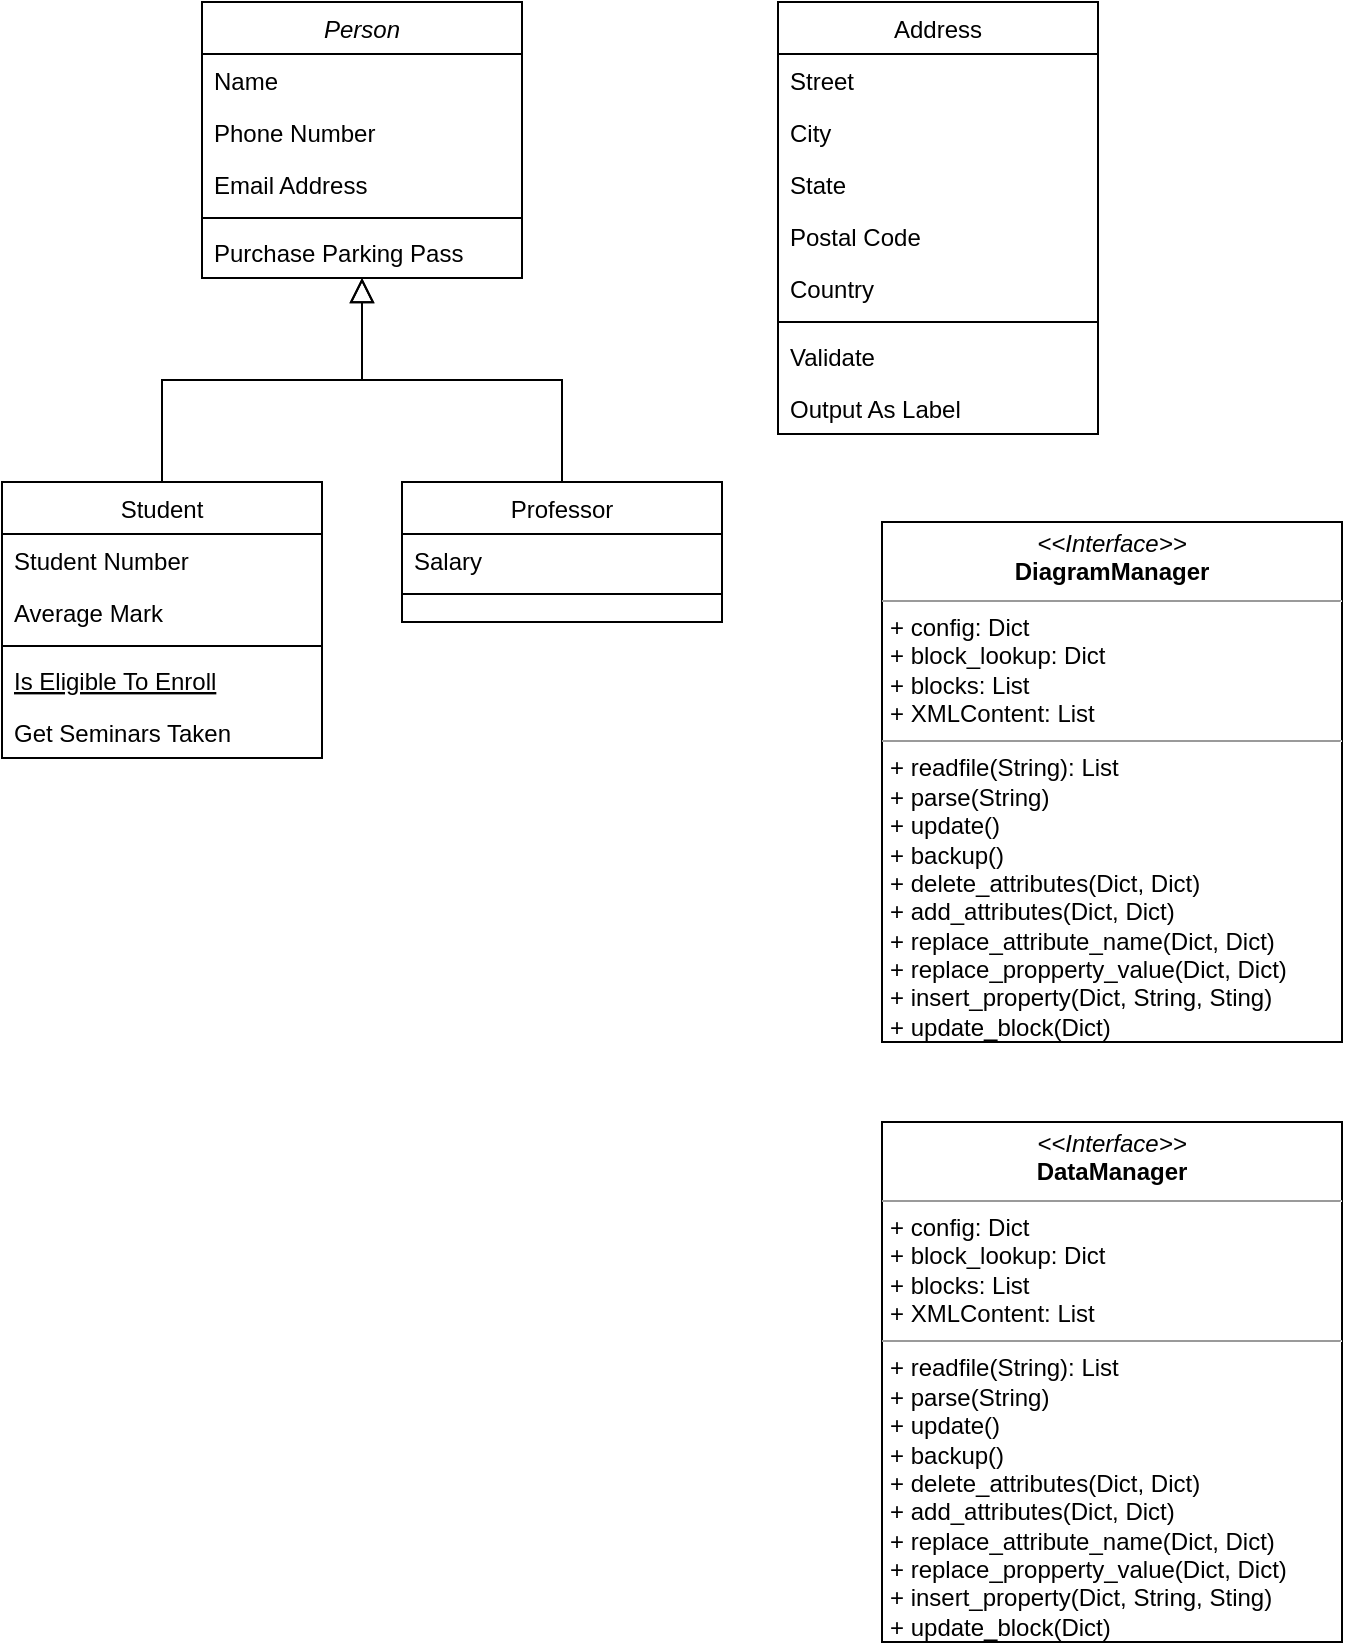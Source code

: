 <mxfile version="14.6.9" type="github" pages="2">
  <diagram id="C5RBs43oDa-KdzZeNtuy" name="SAT Class Diagram">
    <mxGraphModel dx="1040" dy="564" grid="1" gridSize="10" guides="1" tooltips="1" connect="1" arrows="1" fold="1" page="1" pageScale="1" pageWidth="827" pageHeight="1169" math="0" shadow="0">
      <root>
        <mxCell id="WIyWlLk6GJQsqaUBKTNV-0" />
        <mxCell id="WIyWlLk6GJQsqaUBKTNV-1" parent="WIyWlLk6GJQsqaUBKTNV-0" />
        <mxCell id="zkfFHV4jXpPFQw0GAbJ--0" value="Person" style="swimlane;fontStyle=2;align=center;verticalAlign=top;childLayout=stackLayout;horizontal=1;startSize=26;horizontalStack=0;resizeParent=1;resizeLast=0;collapsible=1;marginBottom=0;rounded=0;shadow=0;strokeWidth=1;" parent="WIyWlLk6GJQsqaUBKTNV-1" vertex="1">
          <mxGeometry x="220" y="120" width="160" height="138" as="geometry">
            <mxRectangle x="230" y="140" width="160" height="26" as="alternateBounds" />
          </mxGeometry>
        </mxCell>
        <mxCell id="zkfFHV4jXpPFQw0GAbJ--1" value="Name" style="text;align=left;verticalAlign=top;spacingLeft=4;spacingRight=4;overflow=hidden;rotatable=0;points=[[0,0.5],[1,0.5]];portConstraint=eastwest;" parent="zkfFHV4jXpPFQw0GAbJ--0" vertex="1">
          <mxGeometry y="26" width="160" height="26" as="geometry" />
        </mxCell>
        <mxCell id="zkfFHV4jXpPFQw0GAbJ--2" value="Phone Number" style="text;align=left;verticalAlign=top;spacingLeft=4;spacingRight=4;overflow=hidden;rotatable=0;points=[[0,0.5],[1,0.5]];portConstraint=eastwest;rounded=0;shadow=0;html=0;" parent="zkfFHV4jXpPFQw0GAbJ--0" vertex="1">
          <mxGeometry y="52" width="160" height="26" as="geometry" />
        </mxCell>
        <mxCell id="zkfFHV4jXpPFQw0GAbJ--3" value="Email Address" style="text;align=left;verticalAlign=top;spacingLeft=4;spacingRight=4;overflow=hidden;rotatable=0;points=[[0,0.5],[1,0.5]];portConstraint=eastwest;rounded=0;shadow=0;html=0;" parent="zkfFHV4jXpPFQw0GAbJ--0" vertex="1">
          <mxGeometry y="78" width="160" height="26" as="geometry" />
        </mxCell>
        <mxCell id="zkfFHV4jXpPFQw0GAbJ--4" value="" style="line;html=1;strokeWidth=1;align=left;verticalAlign=middle;spacingTop=-1;spacingLeft=3;spacingRight=3;rotatable=0;labelPosition=right;points=[];portConstraint=eastwest;" parent="zkfFHV4jXpPFQw0GAbJ--0" vertex="1">
          <mxGeometry y="104" width="160" height="8" as="geometry" />
        </mxCell>
        <mxCell id="zkfFHV4jXpPFQw0GAbJ--5" value="Purchase Parking Pass" style="text;align=left;verticalAlign=top;spacingLeft=4;spacingRight=4;overflow=hidden;rotatable=0;points=[[0,0.5],[1,0.5]];portConstraint=eastwest;" parent="zkfFHV4jXpPFQw0GAbJ--0" vertex="1">
          <mxGeometry y="112" width="160" height="26" as="geometry" />
        </mxCell>
        <mxCell id="zkfFHV4jXpPFQw0GAbJ--6" value="Student" style="swimlane;fontStyle=0;align=center;verticalAlign=top;childLayout=stackLayout;horizontal=1;startSize=26;horizontalStack=0;resizeParent=1;resizeLast=0;collapsible=1;marginBottom=0;rounded=0;shadow=0;strokeWidth=1;" parent="WIyWlLk6GJQsqaUBKTNV-1" vertex="1">
          <mxGeometry x="120" y="360" width="160" height="138" as="geometry">
            <mxRectangle x="130" y="380" width="160" height="26" as="alternateBounds" />
          </mxGeometry>
        </mxCell>
        <mxCell id="zkfFHV4jXpPFQw0GAbJ--7" value="Student Number" style="text;align=left;verticalAlign=top;spacingLeft=4;spacingRight=4;overflow=hidden;rotatable=0;points=[[0,0.5],[1,0.5]];portConstraint=eastwest;" parent="zkfFHV4jXpPFQw0GAbJ--6" vertex="1">
          <mxGeometry y="26" width="160" height="26" as="geometry" />
        </mxCell>
        <mxCell id="zkfFHV4jXpPFQw0GAbJ--8" value="Average Mark" style="text;align=left;verticalAlign=top;spacingLeft=4;spacingRight=4;overflow=hidden;rotatable=0;points=[[0,0.5],[1,0.5]];portConstraint=eastwest;rounded=0;shadow=0;html=0;" parent="zkfFHV4jXpPFQw0GAbJ--6" vertex="1">
          <mxGeometry y="52" width="160" height="26" as="geometry" />
        </mxCell>
        <mxCell id="zkfFHV4jXpPFQw0GAbJ--9" value="" style="line;html=1;strokeWidth=1;align=left;verticalAlign=middle;spacingTop=-1;spacingLeft=3;spacingRight=3;rotatable=0;labelPosition=right;points=[];portConstraint=eastwest;" parent="zkfFHV4jXpPFQw0GAbJ--6" vertex="1">
          <mxGeometry y="78" width="160" height="8" as="geometry" />
        </mxCell>
        <mxCell id="zkfFHV4jXpPFQw0GAbJ--10" value="Is Eligible To Enroll" style="text;align=left;verticalAlign=top;spacingLeft=4;spacingRight=4;overflow=hidden;rotatable=0;points=[[0,0.5],[1,0.5]];portConstraint=eastwest;fontStyle=4" parent="zkfFHV4jXpPFQw0GAbJ--6" vertex="1">
          <mxGeometry y="86" width="160" height="26" as="geometry" />
        </mxCell>
        <mxCell id="zkfFHV4jXpPFQw0GAbJ--11" value="Get Seminars Taken" style="text;align=left;verticalAlign=top;spacingLeft=4;spacingRight=4;overflow=hidden;rotatable=0;points=[[0,0.5],[1,0.5]];portConstraint=eastwest;" parent="zkfFHV4jXpPFQw0GAbJ--6" vertex="1">
          <mxGeometry y="112" width="160" height="26" as="geometry" />
        </mxCell>
        <mxCell id="zkfFHV4jXpPFQw0GAbJ--12" value="" style="endArrow=block;endSize=10;endFill=0;shadow=0;strokeWidth=1;rounded=0;edgeStyle=elbowEdgeStyle;elbow=vertical;" parent="WIyWlLk6GJQsqaUBKTNV-1" source="zkfFHV4jXpPFQw0GAbJ--6" target="zkfFHV4jXpPFQw0GAbJ--0" edge="1">
          <mxGeometry width="160" relative="1" as="geometry">
            <mxPoint x="200" y="203" as="sourcePoint" />
            <mxPoint x="200" y="203" as="targetPoint" />
          </mxGeometry>
        </mxCell>
        <mxCell id="zkfFHV4jXpPFQw0GAbJ--13" value="Professor" style="swimlane;fontStyle=0;align=center;verticalAlign=top;childLayout=stackLayout;horizontal=1;startSize=26;horizontalStack=0;resizeParent=1;resizeLast=0;collapsible=1;marginBottom=0;rounded=0;shadow=0;strokeWidth=1;" parent="WIyWlLk6GJQsqaUBKTNV-1" vertex="1">
          <mxGeometry x="320" y="360" width="160" height="70" as="geometry">
            <mxRectangle x="340" y="380" width="170" height="26" as="alternateBounds" />
          </mxGeometry>
        </mxCell>
        <mxCell id="zkfFHV4jXpPFQw0GAbJ--14" value="Salary" style="text;align=left;verticalAlign=top;spacingLeft=4;spacingRight=4;overflow=hidden;rotatable=0;points=[[0,0.5],[1,0.5]];portConstraint=eastwest;" parent="zkfFHV4jXpPFQw0GAbJ--13" vertex="1">
          <mxGeometry y="26" width="160" height="26" as="geometry" />
        </mxCell>
        <mxCell id="zkfFHV4jXpPFQw0GAbJ--15" value="" style="line;html=1;strokeWidth=1;align=left;verticalAlign=middle;spacingTop=-1;spacingLeft=3;spacingRight=3;rotatable=0;labelPosition=right;points=[];portConstraint=eastwest;" parent="zkfFHV4jXpPFQw0GAbJ--13" vertex="1">
          <mxGeometry y="52" width="160" height="8" as="geometry" />
        </mxCell>
        <mxCell id="zkfFHV4jXpPFQw0GAbJ--16" value="" style="endArrow=block;endSize=10;endFill=0;shadow=0;strokeWidth=1;rounded=0;edgeStyle=elbowEdgeStyle;elbow=vertical;" parent="WIyWlLk6GJQsqaUBKTNV-1" source="zkfFHV4jXpPFQw0GAbJ--13" target="zkfFHV4jXpPFQw0GAbJ--0" edge="1">
          <mxGeometry width="160" relative="1" as="geometry">
            <mxPoint x="210" y="373" as="sourcePoint" />
            <mxPoint x="310" y="271" as="targetPoint" />
          </mxGeometry>
        </mxCell>
        <mxCell id="zkfFHV4jXpPFQw0GAbJ--17" value="Address" style="swimlane;fontStyle=0;align=center;verticalAlign=top;childLayout=stackLayout;horizontal=1;startSize=26;horizontalStack=0;resizeParent=1;resizeLast=0;collapsible=1;marginBottom=0;rounded=0;shadow=0;strokeWidth=1;" parent="WIyWlLk6GJQsqaUBKTNV-1" vertex="1">
          <mxGeometry x="508" y="120" width="160" height="216" as="geometry">
            <mxRectangle x="508" y="120" width="160" height="26" as="alternateBounds" />
          </mxGeometry>
        </mxCell>
        <mxCell id="zkfFHV4jXpPFQw0GAbJ--18" value="Street" style="text;align=left;verticalAlign=top;spacingLeft=4;spacingRight=4;overflow=hidden;rotatable=0;points=[[0,0.5],[1,0.5]];portConstraint=eastwest;" parent="zkfFHV4jXpPFQw0GAbJ--17" vertex="1">
          <mxGeometry y="26" width="160" height="26" as="geometry" />
        </mxCell>
        <mxCell id="zkfFHV4jXpPFQw0GAbJ--19" value="City" style="text;align=left;verticalAlign=top;spacingLeft=4;spacingRight=4;overflow=hidden;rotatable=0;points=[[0,0.5],[1,0.5]];portConstraint=eastwest;rounded=0;shadow=0;html=0;" parent="zkfFHV4jXpPFQw0GAbJ--17" vertex="1">
          <mxGeometry y="52" width="160" height="26" as="geometry" />
        </mxCell>
        <mxCell id="zkfFHV4jXpPFQw0GAbJ--20" value="State" style="text;align=left;verticalAlign=top;spacingLeft=4;spacingRight=4;overflow=hidden;rotatable=0;points=[[0,0.5],[1,0.5]];portConstraint=eastwest;rounded=0;shadow=0;html=0;" parent="zkfFHV4jXpPFQw0GAbJ--17" vertex="1">
          <mxGeometry y="78" width="160" height="26" as="geometry" />
        </mxCell>
        <mxCell id="zkfFHV4jXpPFQw0GAbJ--21" value="Postal Code" style="text;align=left;verticalAlign=top;spacingLeft=4;spacingRight=4;overflow=hidden;rotatable=0;points=[[0,0.5],[1,0.5]];portConstraint=eastwest;rounded=0;shadow=0;html=0;" parent="zkfFHV4jXpPFQw0GAbJ--17" vertex="1">
          <mxGeometry y="104" width="160" height="26" as="geometry" />
        </mxCell>
        <mxCell id="zkfFHV4jXpPFQw0GAbJ--22" value="Country" style="text;align=left;verticalAlign=top;spacingLeft=4;spacingRight=4;overflow=hidden;rotatable=0;points=[[0,0.5],[1,0.5]];portConstraint=eastwest;rounded=0;shadow=0;html=0;" parent="zkfFHV4jXpPFQw0GAbJ--17" vertex="1">
          <mxGeometry y="130" width="160" height="26" as="geometry" />
        </mxCell>
        <mxCell id="zkfFHV4jXpPFQw0GAbJ--23" value="" style="line;html=1;strokeWidth=1;align=left;verticalAlign=middle;spacingTop=-1;spacingLeft=3;spacingRight=3;rotatable=0;labelPosition=right;points=[];portConstraint=eastwest;" parent="zkfFHV4jXpPFQw0GAbJ--17" vertex="1">
          <mxGeometry y="156" width="160" height="8" as="geometry" />
        </mxCell>
        <mxCell id="zkfFHV4jXpPFQw0GAbJ--24" value="Validate" style="text;align=left;verticalAlign=top;spacingLeft=4;spacingRight=4;overflow=hidden;rotatable=0;points=[[0,0.5],[1,0.5]];portConstraint=eastwest;" parent="zkfFHV4jXpPFQw0GAbJ--17" vertex="1">
          <mxGeometry y="164" width="160" height="26" as="geometry" />
        </mxCell>
        <mxCell id="zkfFHV4jXpPFQw0GAbJ--25" value="Output As Label" style="text;align=left;verticalAlign=top;spacingLeft=4;spacingRight=4;overflow=hidden;rotatable=0;points=[[0,0.5],[1,0.5]];portConstraint=eastwest;" parent="zkfFHV4jXpPFQw0GAbJ--17" vertex="1">
          <mxGeometry y="190" width="160" height="26" as="geometry" />
        </mxCell>
        <mxCell id="6z9GXmpyFnSdpnEvABxZ-0" value="&lt;p style=&quot;margin: 0px ; margin-top: 4px ; text-align: center&quot;&gt;&lt;i&gt;&amp;lt;&amp;lt;Interface&amp;gt;&amp;gt;&lt;/i&gt;&lt;br&gt;&lt;b&gt;DiagramManager&lt;/b&gt;&lt;/p&gt;&lt;hr size=&quot;1&quot;&gt;&lt;p style=&quot;margin: 0px ; margin-left: 4px&quot;&gt;+ config: Dict&lt;br&gt;+ block_lookup: Dict&lt;br&gt;+ blocks: List&lt;/p&gt;&lt;p style=&quot;margin: 0px ; margin-left: 4px&quot;&gt;+ XMLContent: List&lt;/p&gt;&lt;hr size=&quot;1&quot;&gt;&lt;p style=&quot;margin: 0px ; margin-left: 4px&quot;&gt;+ readfile(String): List&lt;br&gt;+ parse(String)&lt;/p&gt;&lt;p style=&quot;margin: 0px ; margin-left: 4px&quot;&gt;+ update()&lt;/p&gt;&lt;p style=&quot;margin: 0px ; margin-left: 4px&quot;&gt;+ backup()&lt;/p&gt;&lt;p style=&quot;margin: 0px ; margin-left: 4px&quot;&gt;+ delete_attributes(Dict, Dict)&lt;/p&gt;&lt;p style=&quot;margin: 0px 0px 0px 4px&quot;&gt;+ add_attributes(Dict, Dict)&lt;/p&gt;&lt;p style=&quot;margin: 0px 0px 0px 4px&quot;&gt;+ replace_attribute_name(Dict, Dict)&lt;/p&gt;&lt;p style=&quot;margin: 0px 0px 0px 4px&quot;&gt;+ replace_propperty_value(Dict, Dict)&lt;br&gt;&lt;/p&gt;&lt;p style=&quot;margin: 0px 0px 0px 4px&quot;&gt;+ insert_property(Dict, String, Sting)&lt;/p&gt;&lt;p style=&quot;margin: 0px 0px 0px 4px&quot;&gt;+ update_block(Dict)&lt;/p&gt;&lt;p style=&quot;margin: 0px 0px 0px 4px&quot;&gt;&lt;br&gt;&lt;/p&gt;" style="verticalAlign=top;align=left;overflow=fill;fontSize=12;fontFamily=Helvetica;html=1;" vertex="1" parent="WIyWlLk6GJQsqaUBKTNV-1">
          <mxGeometry x="560" y="380" width="230" height="260" as="geometry" />
        </mxCell>
        <mxCell id="6z9GXmpyFnSdpnEvABxZ-1" value="&lt;p style=&quot;margin: 0px ; margin-top: 4px ; text-align: center&quot;&gt;&lt;i&gt;&amp;lt;&amp;lt;Interface&amp;gt;&amp;gt;&lt;/i&gt;&lt;br&gt;&lt;b&gt;DataManager&lt;/b&gt;&lt;/p&gt;&lt;hr size=&quot;1&quot;&gt;&lt;p style=&quot;margin: 0px ; margin-left: 4px&quot;&gt;+ config: Dict&lt;br&gt;+ block_lookup: Dict&lt;br&gt;+ blocks: List&lt;/p&gt;&lt;p style=&quot;margin: 0px ; margin-left: 4px&quot;&gt;+ XMLContent: List&lt;/p&gt;&lt;hr size=&quot;1&quot;&gt;&lt;p style=&quot;margin: 0px ; margin-left: 4px&quot;&gt;+ readfile(String): List&lt;br&gt;+ parse(String)&lt;/p&gt;&lt;p style=&quot;margin: 0px ; margin-left: 4px&quot;&gt;+ update()&lt;/p&gt;&lt;p style=&quot;margin: 0px ; margin-left: 4px&quot;&gt;+ backup()&lt;/p&gt;&lt;p style=&quot;margin: 0px ; margin-left: 4px&quot;&gt;+ delete_attributes(Dict, Dict)&lt;/p&gt;&lt;p style=&quot;margin: 0px 0px 0px 4px&quot;&gt;+ add_attributes(Dict, Dict)&lt;/p&gt;&lt;p style=&quot;margin: 0px 0px 0px 4px&quot;&gt;+ replace_attribute_name(Dict, Dict)&lt;/p&gt;&lt;p style=&quot;margin: 0px 0px 0px 4px&quot;&gt;+ replace_propperty_value(Dict, Dict)&lt;br&gt;&lt;/p&gt;&lt;p style=&quot;margin: 0px 0px 0px 4px&quot;&gt;+ insert_property(Dict, String, Sting)&lt;/p&gt;&lt;p style=&quot;margin: 0px 0px 0px 4px&quot;&gt;+ update_block(Dict)&lt;/p&gt;&lt;p style=&quot;margin: 0px 0px 0px 4px&quot;&gt;&lt;br&gt;&lt;/p&gt;" style="verticalAlign=top;align=left;overflow=fill;fontSize=12;fontFamily=Helvetica;html=1;" vertex="1" parent="WIyWlLk6GJQsqaUBKTNV-1">
          <mxGeometry x="560" y="680" width="230" height="260" as="geometry" />
        </mxCell>
      </root>
    </mxGraphModel>
  </diagram>
  <diagram id="Lzsqx1lM4L8emJcuBAKp" name="Page-2">
    <mxGraphModel dx="1783" dy="967" grid="1" gridSize="10" guides="1" tooltips="1" connect="1" arrows="1" fold="1" page="1" pageScale="1" pageWidth="1654" pageHeight="1169" math="0" shadow="0">
      <root>
        <mxCell id="oJHjBS2L83Nm_xPE-kZl-0" />
        <mxCell id="oJHjBS2L83Nm_xPE-kZl-1" parent="oJHjBS2L83Nm_xPE-kZl-0" />
        <mxCell id="oJHjBS2L83Nm_xPE-kZl-2" value="&lt;p style=&quot;margin: 0px ; margin-top: 4px ; text-align: center ; text-decoration: underline&quot;&gt;&lt;b&gt;Object:ENC&lt;/b&gt;&lt;/p&gt;&lt;hr&gt;&lt;p style=&quot;margin: 0px ; margin-left: 8px&quot;&gt;field1 = value1&lt;br&gt;field2 = value2&lt;br&gt;field3 = value3&lt;/p&gt;" style="verticalAlign=top;align=left;overflow=fill;fontSize=12;fontFamily=Helvetica;html=1;" vertex="1" parent="oJHjBS2L83Nm_xPE-kZl-1">
          <mxGeometry x="840" y="240" width="160" height="90" as="geometry" />
        </mxCell>
        <mxCell id="oJHjBS2L83Nm_xPE-kZl-3" value="&lt;p style=&quot;margin: 0px ; margin-top: 4px ; text-align: center ; text-decoration: underline&quot;&gt;&lt;b&gt;Object:PCU/NCU&lt;/b&gt;&lt;/p&gt;&lt;hr&gt;&lt;p style=&quot;margin: 0px ; margin-left: 8px&quot;&gt;field1 = value1&lt;br&gt;field2 = value2&lt;br&gt;field3 = value3&lt;/p&gt;" style="verticalAlign=top;align=left;overflow=fill;fontSize=12;fontFamily=Helvetica;html=1;" vertex="1" parent="oJHjBS2L83Nm_xPE-kZl-1">
          <mxGeometry x="680" y="440" width="160" height="90" as="geometry" />
        </mxCell>
        <mxCell id="oJHjBS2L83Nm_xPE-kZl-5" value="&lt;p style=&quot;margin: 0px ; margin-top: 4px ; text-align: center ; text-decoration: underline&quot;&gt;&lt;b&gt;Object:BAT&lt;/b&gt;&lt;/p&gt;&lt;hr&gt;&lt;p style=&quot;margin: 0px ; margin-left: 8px&quot;&gt;field1 = value1&lt;br&gt;field2 = value2&lt;br&gt;field3 = value3&lt;/p&gt;" style="verticalAlign=top;align=left;overflow=fill;fontSize=12;fontFamily=Helvetica;html=1;" vertex="1" parent="oJHjBS2L83Nm_xPE-kZl-1">
          <mxGeometry x="880" y="440" width="160" height="90" as="geometry" />
        </mxCell>
        <mxCell id="oJHjBS2L83Nm_xPE-kZl-6" value="" style="endArrow=none;html=1;edgeStyle=orthogonalEdgeStyle;exitX=0.5;exitY=1;exitDx=0;exitDy=0;entryX=0.5;entryY=0;entryDx=0;entryDy=0;" edge="1" parent="oJHjBS2L83Nm_xPE-kZl-1" source="oJHjBS2L83Nm_xPE-kZl-2" target="oJHjBS2L83Nm_xPE-kZl-3">
          <mxGeometry relative="1" as="geometry">
            <mxPoint x="730" y="390" as="sourcePoint" />
            <mxPoint x="890" y="390" as="targetPoint" />
          </mxGeometry>
        </mxCell>
        <mxCell id="oJHjBS2L83Nm_xPE-kZl-7" value="parent" style="edgeLabel;resizable=0;html=1;align=left;verticalAlign=bottom;" connectable="0" vertex="1" parent="oJHjBS2L83Nm_xPE-kZl-6">
          <mxGeometry x="-1" relative="1" as="geometry" />
        </mxCell>
        <mxCell id="oJHjBS2L83Nm_xPE-kZl-8" value="child" style="edgeLabel;resizable=0;html=1;align=right;verticalAlign=bottom;" connectable="0" vertex="1" parent="oJHjBS2L83Nm_xPE-kZl-6">
          <mxGeometry x="1" relative="1" as="geometry" />
        </mxCell>
        <mxCell id="oJHjBS2L83Nm_xPE-kZl-15" value="" style="endArrow=none;html=1;edgeStyle=orthogonalEdgeStyle;exitX=0.5;exitY=1;exitDx=0;exitDy=0;entryX=0.5;entryY=0;entryDx=0;entryDy=0;" edge="1" parent="oJHjBS2L83Nm_xPE-kZl-1" source="oJHjBS2L83Nm_xPE-kZl-2" target="oJHjBS2L83Nm_xPE-kZl-5">
          <mxGeometry relative="1" as="geometry">
            <mxPoint x="930" y="340" as="sourcePoint" />
            <mxPoint x="970" y="450" as="targetPoint" />
          </mxGeometry>
        </mxCell>
        <mxCell id="oJHjBS2L83Nm_xPE-kZl-16" value="parent" style="edgeLabel;resizable=0;html=1;align=left;verticalAlign=bottom;" connectable="0" vertex="1" parent="oJHjBS2L83Nm_xPE-kZl-15">
          <mxGeometry x="-1" relative="1" as="geometry" />
        </mxCell>
        <mxCell id="oJHjBS2L83Nm_xPE-kZl-17" value="child" style="edgeLabel;resizable=0;html=1;align=right;verticalAlign=bottom;" connectable="0" vertex="1" parent="oJHjBS2L83Nm_xPE-kZl-15">
          <mxGeometry x="1" relative="1" as="geometry" />
        </mxCell>
        <mxCell id="oJHjBS2L83Nm_xPE-kZl-18" value="&lt;p style=&quot;margin: 0px ; margin-top: 4px ; text-align: center ; text-decoration: underline&quot;&gt;&lt;b&gt;Object:SENS&lt;/b&gt;&lt;/p&gt;&lt;hr&gt;&lt;p style=&quot;margin: 0px ; margin-left: 8px&quot;&gt;field1 = value1&lt;br&gt;field2 = value2&lt;br&gt;field3 = value3&lt;/p&gt;" style="verticalAlign=top;align=left;overflow=fill;fontSize=12;fontFamily=Helvetica;html=1;" vertex="1" parent="oJHjBS2L83Nm_xPE-kZl-1">
          <mxGeometry x="1080" y="440" width="160" height="90" as="geometry" />
        </mxCell>
        <mxCell id="oJHjBS2L83Nm_xPE-kZl-19" value="&lt;p style=&quot;margin: 0px ; margin-top: 4px ; text-align: center ; text-decoration: underline&quot;&gt;&lt;b&gt;Object:ACT&lt;/b&gt;&lt;/p&gt;&lt;hr&gt;&lt;p style=&quot;margin: 0px ; margin-left: 8px&quot;&gt;field1 = value1&lt;br&gt;field2 = value2&lt;br&gt;field3 = value3&lt;/p&gt;" style="verticalAlign=top;align=left;overflow=fill;fontSize=12;fontFamily=Helvetica;html=1;" vertex="1" parent="oJHjBS2L83Nm_xPE-kZl-1">
          <mxGeometry x="480" y="440" width="160" height="90" as="geometry" />
        </mxCell>
        <mxCell id="oJHjBS2L83Nm_xPE-kZl-20" value="" style="endArrow=none;html=1;edgeStyle=orthogonalEdgeStyle;exitX=0.5;exitY=1;exitDx=0;exitDy=0;entryX=0.5;entryY=0;entryDx=0;entryDy=0;" edge="1" parent="oJHjBS2L83Nm_xPE-kZl-1" source="oJHjBS2L83Nm_xPE-kZl-2" target="oJHjBS2L83Nm_xPE-kZl-19">
          <mxGeometry relative="1" as="geometry">
            <mxPoint x="940" y="350" as="sourcePoint" />
            <mxPoint x="980" y="460" as="targetPoint" />
          </mxGeometry>
        </mxCell>
        <mxCell id="oJHjBS2L83Nm_xPE-kZl-21" value="parent" style="edgeLabel;resizable=0;html=1;align=left;verticalAlign=bottom;" connectable="0" vertex="1" parent="oJHjBS2L83Nm_xPE-kZl-20">
          <mxGeometry x="-1" relative="1" as="geometry" />
        </mxCell>
        <mxCell id="oJHjBS2L83Nm_xPE-kZl-22" value="child" style="edgeLabel;resizable=0;html=1;align=right;verticalAlign=bottom;" connectable="0" vertex="1" parent="oJHjBS2L83Nm_xPE-kZl-20">
          <mxGeometry x="1" relative="1" as="geometry" />
        </mxCell>
        <mxCell id="oJHjBS2L83Nm_xPE-kZl-23" value="" style="endArrow=none;html=1;edgeStyle=orthogonalEdgeStyle;exitX=0.5;exitY=1;exitDx=0;exitDy=0;entryX=0.5;entryY=0;entryDx=0;entryDy=0;" edge="1" parent="oJHjBS2L83Nm_xPE-kZl-1" source="oJHjBS2L83Nm_xPE-kZl-2" target="oJHjBS2L83Nm_xPE-kZl-18">
          <mxGeometry relative="1" as="geometry">
            <mxPoint x="950" y="360" as="sourcePoint" />
            <mxPoint x="990" y="470" as="targetPoint" />
          </mxGeometry>
        </mxCell>
        <mxCell id="oJHjBS2L83Nm_xPE-kZl-24" value="parent" style="edgeLabel;resizable=0;html=1;align=left;verticalAlign=bottom;" connectable="0" vertex="1" parent="oJHjBS2L83Nm_xPE-kZl-23">
          <mxGeometry x="-1" relative="1" as="geometry" />
        </mxCell>
        <mxCell id="oJHjBS2L83Nm_xPE-kZl-25" value="child" style="edgeLabel;resizable=0;html=1;align=right;verticalAlign=bottom;" connectable="0" vertex="1" parent="oJHjBS2L83Nm_xPE-kZl-23">
          <mxGeometry x="1" relative="1" as="geometry" />
        </mxCell>
        <mxCell id="oJHjBS2L83Nm_xPE-kZl-26" value="&lt;p style=&quot;margin: 0px ; margin-top: 4px ; text-align: center ; text-decoration: underline&quot;&gt;&lt;b&gt;Object:HARNESS&lt;/b&gt;&lt;/p&gt;&lt;hr&gt;&lt;p style=&quot;margin: 0px ; margin-left: 8px&quot;&gt;field1 = value1&lt;br&gt;field2 = value2&lt;br&gt;field3 = value3&lt;/p&gt;" style="verticalAlign=top;align=left;overflow=fill;fontSize=12;fontFamily=Helvetica;html=1;" vertex="1" parent="oJHjBS2L83Nm_xPE-kZl-1">
          <mxGeometry x="840" y="80" width="160" height="90" as="geometry" />
        </mxCell>
        <mxCell id="oJHjBS2L83Nm_xPE-kZl-27" value="" style="endArrow=none;html=1;edgeStyle=orthogonalEdgeStyle;exitX=0.5;exitY=1;exitDx=0;exitDy=0;entryX=0.5;entryY=0;entryDx=0;entryDy=0;" edge="1" parent="oJHjBS2L83Nm_xPE-kZl-1" source="oJHjBS2L83Nm_xPE-kZl-26" target="oJHjBS2L83Nm_xPE-kZl-2">
          <mxGeometry relative="1" as="geometry">
            <mxPoint x="920" y="250" as="sourcePoint" />
            <mxPoint x="960" y="360" as="targetPoint" />
          </mxGeometry>
        </mxCell>
        <mxCell id="oJHjBS2L83Nm_xPE-kZl-28" value="parent" style="edgeLabel;resizable=0;html=1;align=left;verticalAlign=bottom;" connectable="0" vertex="1" parent="oJHjBS2L83Nm_xPE-kZl-27">
          <mxGeometry x="-1" relative="1" as="geometry" />
        </mxCell>
        <mxCell id="oJHjBS2L83Nm_xPE-kZl-29" value="child" style="edgeLabel;resizable=0;html=1;align=right;verticalAlign=bottom;" connectable="0" vertex="1" parent="oJHjBS2L83Nm_xPE-kZl-27">
          <mxGeometry x="1" relative="1" as="geometry" />
        </mxCell>
        <mxCell id="oJHjBS2L83Nm_xPE-kZl-30" value="&lt;p style=&quot;margin: 0px ; margin-top: 4px ; text-align: center ; text-decoration: underline&quot;&gt;&lt;b&gt;Object:CAB&lt;/b&gt;&lt;/p&gt;&lt;hr&gt;&lt;p style=&quot;margin: 0px ; margin-left: 8px&quot;&gt;field1 = value1&lt;br&gt;field2 = value2&lt;br&gt;field3 = value3&lt;/p&gt;" style="verticalAlign=top;align=left;overflow=fill;fontSize=12;fontFamily=Helvetica;html=1;" vertex="1" parent="oJHjBS2L83Nm_xPE-kZl-1">
          <mxGeometry x="1120" y="240" width="160" height="90" as="geometry" />
        </mxCell>
        <mxCell id="oJHjBS2L83Nm_xPE-kZl-31" value="" style="endArrow=none;html=1;edgeStyle=orthogonalEdgeStyle;exitX=0.5;exitY=1;exitDx=0;exitDy=0;entryX=0.5;entryY=0;entryDx=0;entryDy=0;" edge="1" parent="oJHjBS2L83Nm_xPE-kZl-1" source="oJHjBS2L83Nm_xPE-kZl-26" target="oJHjBS2L83Nm_xPE-kZl-30">
          <mxGeometry relative="1" as="geometry">
            <mxPoint x="930" y="180" as="sourcePoint" />
            <mxPoint x="930" y="250" as="targetPoint" />
            <Array as="points">
              <mxPoint x="920" y="200" />
              <mxPoint x="1200" y="200" />
            </Array>
          </mxGeometry>
        </mxCell>
        <mxCell id="oJHjBS2L83Nm_xPE-kZl-32" value="parent" style="edgeLabel;resizable=0;html=1;align=left;verticalAlign=bottom;" connectable="0" vertex="1" parent="oJHjBS2L83Nm_xPE-kZl-31">
          <mxGeometry x="-1" relative="1" as="geometry" />
        </mxCell>
        <mxCell id="oJHjBS2L83Nm_xPE-kZl-33" value="child" style="edgeLabel;resizable=0;html=1;align=right;verticalAlign=bottom;" connectable="0" vertex="1" parent="oJHjBS2L83Nm_xPE-kZl-31">
          <mxGeometry x="1" relative="1" as="geometry" />
        </mxCell>
        <mxCell id="oJHjBS2L83Nm_xPE-kZl-34" value="&lt;p style=&quot;margin: 0px ; margin-top: 4px ; text-align: center ; text-decoration: underline&quot;&gt;&lt;b&gt;Object:HMI&lt;/b&gt;&lt;/p&gt;&lt;hr&gt;&lt;p style=&quot;margin: 0px ; margin-left: 8px&quot;&gt;field1 = value1&lt;br&gt;field2 = value2&lt;br&gt;field3 = value3&lt;/p&gt;" style="verticalAlign=top;align=left;overflow=fill;fontSize=12;fontFamily=Helvetica;html=1;" vertex="1" parent="oJHjBS2L83Nm_xPE-kZl-1">
          <mxGeometry x="600" y="240" width="160" height="90" as="geometry" />
        </mxCell>
        <mxCell id="oJHjBS2L83Nm_xPE-kZl-35" value="" style="endArrow=none;html=1;edgeStyle=orthogonalEdgeStyle;exitX=0.5;exitY=1;exitDx=0;exitDy=0;entryX=0.5;entryY=0;entryDx=0;entryDy=0;" edge="1" parent="oJHjBS2L83Nm_xPE-kZl-1" source="oJHjBS2L83Nm_xPE-kZl-26" target="oJHjBS2L83Nm_xPE-kZl-34">
          <mxGeometry relative="1" as="geometry">
            <mxPoint x="930" y="180" as="sourcePoint" />
            <mxPoint x="1210" y="250" as="targetPoint" />
            <Array as="points">
              <mxPoint x="920" y="200" />
              <mxPoint x="680" y="200" />
            </Array>
          </mxGeometry>
        </mxCell>
        <mxCell id="oJHjBS2L83Nm_xPE-kZl-36" value="parent" style="edgeLabel;resizable=0;html=1;align=left;verticalAlign=bottom;" connectable="0" vertex="1" parent="oJHjBS2L83Nm_xPE-kZl-35">
          <mxGeometry x="-1" relative="1" as="geometry" />
        </mxCell>
        <mxCell id="oJHjBS2L83Nm_xPE-kZl-37" value="child" style="edgeLabel;resizable=0;html=1;align=right;verticalAlign=bottom;" connectable="0" vertex="1" parent="oJHjBS2L83Nm_xPE-kZl-35">
          <mxGeometry x="1" relative="1" as="geometry" />
        </mxCell>
        <mxCell id="oJHjBS2L83Nm_xPE-kZl-38" value="&lt;p style=&quot;margin: 0px ; margin-top: 4px ; text-align: center ; text-decoration: underline&quot;&gt;&lt;b&gt;Object:HMI&lt;/b&gt;&lt;/p&gt;&lt;hr&gt;&lt;p style=&quot;margin: 0px ; margin-left: 8px&quot;&gt;field1 = value1&lt;br&gt;field2 = value2&lt;br&gt;field3 = value3&lt;/p&gt;" style="verticalAlign=top;align=left;overflow=fill;fontSize=12;fontFamily=Helvetica;html=1;" vertex="1" parent="oJHjBS2L83Nm_xPE-kZl-1">
          <mxGeometry x="280" y="440" width="160" height="90" as="geometry" />
        </mxCell>
        <mxCell id="oJHjBS2L83Nm_xPE-kZl-39" value="" style="endArrow=none;html=1;edgeStyle=orthogonalEdgeStyle;exitX=0.5;exitY=1;exitDx=0;exitDy=0;entryX=0.5;entryY=0;entryDx=0;entryDy=0;" edge="1" parent="oJHjBS2L83Nm_xPE-kZl-1" source="oJHjBS2L83Nm_xPE-kZl-2" target="oJHjBS2L83Nm_xPE-kZl-38">
          <mxGeometry relative="1" as="geometry">
            <mxPoint x="930" y="340" as="sourcePoint" />
            <mxPoint x="570" y="450" as="targetPoint" />
          </mxGeometry>
        </mxCell>
        <mxCell id="oJHjBS2L83Nm_xPE-kZl-40" value="parent" style="edgeLabel;resizable=0;html=1;align=left;verticalAlign=bottom;" connectable="0" vertex="1" parent="oJHjBS2L83Nm_xPE-kZl-39">
          <mxGeometry x="-1" relative="1" as="geometry" />
        </mxCell>
        <mxCell id="oJHjBS2L83Nm_xPE-kZl-41" value="child" style="edgeLabel;resizable=0;html=1;align=right;verticalAlign=bottom;" connectable="0" vertex="1" parent="oJHjBS2L83Nm_xPE-kZl-39">
          <mxGeometry x="1" relative="1" as="geometry" />
        </mxCell>
        <mxCell id="oJHjBS2L83Nm_xPE-kZl-42" value="&lt;p style=&quot;margin: 0px ; margin-top: 4px ; text-align: center ; text-decoration: underline&quot;&gt;&lt;b&gt;Object:FCON/MCON&lt;/b&gt;&lt;/p&gt;&lt;hr&gt;&lt;p style=&quot;margin: 0px ; margin-left: 8px&quot;&gt;field1 = value1&lt;br&gt;field2 = value2&lt;br&gt;field3 = value3&lt;/p&gt;" style="verticalAlign=top;align=left;overflow=fill;fontSize=12;fontFamily=Helvetica;html=1;" vertex="1" parent="oJHjBS2L83Nm_xPE-kZl-1">
          <mxGeometry x="120" y="600" width="160" height="90" as="geometry" />
        </mxCell>
        <mxCell id="oJHjBS2L83Nm_xPE-kZl-43" value="&lt;p style=&quot;margin: 0px ; margin-top: 4px ; text-align: center ; text-decoration: underline&quot;&gt;&lt;b&gt;Object:LEMO&lt;/b&gt;&lt;/p&gt;&lt;hr&gt;&lt;p style=&quot;margin: 0px ; margin-left: 8px&quot;&gt;field1 = value1&lt;br&gt;field2 = value2&lt;br&gt;field3 = value3&lt;/p&gt;" style="verticalAlign=top;align=left;overflow=fill;fontSize=12;fontFamily=Helvetica;html=1;" vertex="1" parent="oJHjBS2L83Nm_xPE-kZl-1">
          <mxGeometry x="120" y="760" width="160" height="90" as="geometry" />
        </mxCell>
        <mxCell id="oJHjBS2L83Nm_xPE-kZl-44" value="" style="endArrow=none;html=1;edgeStyle=orthogonalEdgeStyle;exitX=0.25;exitY=1;exitDx=0;exitDy=0;entryX=0.5;entryY=0;entryDx=0;entryDy=0;" edge="1" parent="oJHjBS2L83Nm_xPE-kZl-1" source="oJHjBS2L83Nm_xPE-kZl-3" target="oJHjBS2L83Nm_xPE-kZl-42">
          <mxGeometry relative="1" as="geometry">
            <mxPoint x="940" y="350" as="sourcePoint" />
            <mxPoint x="580" y="460" as="targetPoint" />
          </mxGeometry>
        </mxCell>
        <mxCell id="oJHjBS2L83Nm_xPE-kZl-45" value="parent" style="edgeLabel;resizable=0;html=1;align=left;verticalAlign=bottom;" connectable="0" vertex="1" parent="oJHjBS2L83Nm_xPE-kZl-44">
          <mxGeometry x="-1" relative="1" as="geometry" />
        </mxCell>
        <mxCell id="oJHjBS2L83Nm_xPE-kZl-46" value="child" style="edgeLabel;resizable=0;html=1;align=right;verticalAlign=bottom;" connectable="0" vertex="1" parent="oJHjBS2L83Nm_xPE-kZl-44">
          <mxGeometry x="1" relative="1" as="geometry" />
        </mxCell>
        <mxCell id="oJHjBS2L83Nm_xPE-kZl-50" value="" style="endArrow=none;html=1;edgeStyle=orthogonalEdgeStyle;exitX=0.75;exitY=1;exitDx=0;exitDy=0;entryX=0.5;entryY=0;entryDx=0;entryDy=0;" edge="1" parent="oJHjBS2L83Nm_xPE-kZl-1" source="oJHjBS2L83Nm_xPE-kZl-3" target="oJHjBS2L83Nm_xPE-kZl-43">
          <mxGeometry relative="1" as="geometry">
            <mxPoint x="770" y="540" as="sourcePoint" />
            <mxPoint x="770" y="610" as="targetPoint" />
            <Array as="points">
              <mxPoint x="800" y="720" />
              <mxPoint x="200" y="720" />
            </Array>
          </mxGeometry>
        </mxCell>
        <mxCell id="oJHjBS2L83Nm_xPE-kZl-51" value="parent" style="edgeLabel;resizable=0;html=1;align=left;verticalAlign=bottom;" connectable="0" vertex="1" parent="oJHjBS2L83Nm_xPE-kZl-50">
          <mxGeometry x="-1" relative="1" as="geometry" />
        </mxCell>
        <mxCell id="oJHjBS2L83Nm_xPE-kZl-52" value="child" style="edgeLabel;resizable=0;html=1;align=right;verticalAlign=bottom;" connectable="0" vertex="1" parent="oJHjBS2L83Nm_xPE-kZl-50">
          <mxGeometry x="1" relative="1" as="geometry" />
        </mxCell>
        <mxCell id="oJHjBS2L83Nm_xPE-kZl-56" value="" style="endArrow=none;html=1;edgeStyle=orthogonalEdgeStyle;exitX=0.75;exitY=1;exitDx=0;exitDy=0;entryX=0.5;entryY=0;entryDx=0;entryDy=0;" edge="1" parent="oJHjBS2L83Nm_xPE-kZl-1" source="oJHjBS2L83Nm_xPE-kZl-18" target="oJHjBS2L83Nm_xPE-kZl-43">
          <mxGeometry relative="1" as="geometry">
            <mxPoint x="790" y="560" as="sourcePoint" />
            <mxPoint x="790" y="630" as="targetPoint" />
          </mxGeometry>
        </mxCell>
        <mxCell id="oJHjBS2L83Nm_xPE-kZl-57" value="parent" style="edgeLabel;resizable=0;html=1;align=left;verticalAlign=bottom;" connectable="0" vertex="1" parent="oJHjBS2L83Nm_xPE-kZl-56">
          <mxGeometry x="-1" relative="1" as="geometry" />
        </mxCell>
        <mxCell id="oJHjBS2L83Nm_xPE-kZl-58" value="child" style="edgeLabel;resizable=0;html=1;align=right;verticalAlign=bottom;" connectable="0" vertex="1" parent="oJHjBS2L83Nm_xPE-kZl-56">
          <mxGeometry x="1" relative="1" as="geometry" />
        </mxCell>
        <mxCell id="oJHjBS2L83Nm_xPE-kZl-59" value="" style="endArrow=none;html=1;edgeStyle=orthogonalEdgeStyle;exitX=0.25;exitY=1;exitDx=0;exitDy=0;entryX=0.5;entryY=0;entryDx=0;entryDy=0;" edge="1" parent="oJHjBS2L83Nm_xPE-kZl-1" source="oJHjBS2L83Nm_xPE-kZl-18" target="oJHjBS2L83Nm_xPE-kZl-42">
          <mxGeometry relative="1" as="geometry">
            <mxPoint x="800" y="570" as="sourcePoint" />
            <mxPoint x="800" y="640" as="targetPoint" />
          </mxGeometry>
        </mxCell>
        <mxCell id="oJHjBS2L83Nm_xPE-kZl-60" value="parent" style="edgeLabel;resizable=0;html=1;align=left;verticalAlign=bottom;" connectable="0" vertex="1" parent="oJHjBS2L83Nm_xPE-kZl-59">
          <mxGeometry x="-1" relative="1" as="geometry" />
        </mxCell>
        <mxCell id="oJHjBS2L83Nm_xPE-kZl-61" value="child" style="edgeLabel;resizable=0;html=1;align=right;verticalAlign=bottom;" connectable="0" vertex="1" parent="oJHjBS2L83Nm_xPE-kZl-59">
          <mxGeometry x="1" relative="1" as="geometry" />
        </mxCell>
        <mxCell id="oJHjBS2L83Nm_xPE-kZl-62" value="" style="endArrow=none;html=1;edgeStyle=orthogonalEdgeStyle;exitX=0.75;exitY=1;exitDx=0;exitDy=0;entryX=0.5;entryY=0;entryDx=0;entryDy=0;" edge="1" parent="oJHjBS2L83Nm_xPE-kZl-1" source="oJHjBS2L83Nm_xPE-kZl-38" target="oJHjBS2L83Nm_xPE-kZl-43">
          <mxGeometry relative="1" as="geometry">
            <mxPoint x="810" y="580" as="sourcePoint" />
            <mxPoint x="810" y="650" as="targetPoint" />
            <Array as="points">
              <mxPoint x="400" y="720" />
              <mxPoint x="200" y="720" />
            </Array>
          </mxGeometry>
        </mxCell>
        <mxCell id="oJHjBS2L83Nm_xPE-kZl-63" value="parent" style="edgeLabel;resizable=0;html=1;align=left;verticalAlign=bottom;" connectable="0" vertex="1" parent="oJHjBS2L83Nm_xPE-kZl-62">
          <mxGeometry x="-1" relative="1" as="geometry" />
        </mxCell>
        <mxCell id="oJHjBS2L83Nm_xPE-kZl-64" value="child" style="edgeLabel;resizable=0;html=1;align=right;verticalAlign=bottom;" connectable="0" vertex="1" parent="oJHjBS2L83Nm_xPE-kZl-62">
          <mxGeometry x="1" relative="1" as="geometry" />
        </mxCell>
        <mxCell id="oJHjBS2L83Nm_xPE-kZl-65" value="" style="endArrow=none;html=1;edgeStyle=orthogonalEdgeStyle;exitX=0.25;exitY=1;exitDx=0;exitDy=0;entryX=0.5;entryY=0;entryDx=0;entryDy=0;" edge="1" parent="oJHjBS2L83Nm_xPE-kZl-1" source="oJHjBS2L83Nm_xPE-kZl-38" target="oJHjBS2L83Nm_xPE-kZl-42">
          <mxGeometry relative="1" as="geometry">
            <mxPoint x="820" y="590" as="sourcePoint" />
            <mxPoint x="820" y="660" as="targetPoint" />
          </mxGeometry>
        </mxCell>
        <mxCell id="oJHjBS2L83Nm_xPE-kZl-66" value="parent" style="edgeLabel;resizable=0;html=1;align=left;verticalAlign=bottom;" connectable="0" vertex="1" parent="oJHjBS2L83Nm_xPE-kZl-65">
          <mxGeometry x="-1" relative="1" as="geometry" />
        </mxCell>
        <mxCell id="oJHjBS2L83Nm_xPE-kZl-67" value="child" style="edgeLabel;resizable=0;html=1;align=right;verticalAlign=bottom;" connectable="0" vertex="1" parent="oJHjBS2L83Nm_xPE-kZl-65">
          <mxGeometry x="1" relative="1" as="geometry" />
        </mxCell>
        <mxCell id="oJHjBS2L83Nm_xPE-kZl-68" value="&lt;p style=&quot;margin: 0px ; margin-top: 4px ; text-align: center ; text-decoration: underline&quot;&gt;&lt;b&gt;Object:FE&lt;/b&gt;&lt;/p&gt;&lt;hr&gt;&lt;p style=&quot;margin: 0px ; margin-left: 8px&quot;&gt;field1 = value1&lt;br&gt;field2 = value2&lt;br&gt;field3 = value3&lt;/p&gt;" style="verticalAlign=top;align=left;overflow=fill;fontSize=12;fontFamily=Helvetica;html=1;" vertex="1" parent="oJHjBS2L83Nm_xPE-kZl-1">
          <mxGeometry x="680" y="880" width="160" height="90" as="geometry" />
        </mxCell>
        <mxCell id="oJHjBS2L83Nm_xPE-kZl-69" value="" style="endArrow=none;html=1;edgeStyle=orthogonalEdgeStyle;exitX=0.5;exitY=1;exitDx=0;exitDy=0;entryX=0.5;entryY=0;entryDx=0;entryDy=0;" edge="1" parent="oJHjBS2L83Nm_xPE-kZl-1" source="oJHjBS2L83Nm_xPE-kZl-3" target="oJHjBS2L83Nm_xPE-kZl-68">
          <mxGeometry relative="1" as="geometry">
            <mxPoint x="830" y="600" as="sourcePoint" />
            <mxPoint x="830" y="670" as="targetPoint" />
          </mxGeometry>
        </mxCell>
        <mxCell id="oJHjBS2L83Nm_xPE-kZl-70" value="parent" style="edgeLabel;resizable=0;html=1;align=left;verticalAlign=bottom;" connectable="0" vertex="1" parent="oJHjBS2L83Nm_xPE-kZl-69">
          <mxGeometry x="-1" relative="1" as="geometry" />
        </mxCell>
        <mxCell id="oJHjBS2L83Nm_xPE-kZl-71" value="child" style="edgeLabel;resizable=0;html=1;align=right;verticalAlign=bottom;" connectable="0" vertex="1" parent="oJHjBS2L83Nm_xPE-kZl-69">
          <mxGeometry x="1" relative="1" as="geometry" />
        </mxCell>
        <mxCell id="oJHjBS2L83Nm_xPE-kZl-72" value="&lt;p style=&quot;margin: 0px ; margin-top: 4px ; text-align: center ; text-decoration: underline&quot;&gt;&lt;b&gt;Object:FE&lt;/b&gt;&lt;/p&gt;&lt;hr&gt;&lt;p style=&quot;margin: 0px ; margin-left: 8px&quot;&gt;field1 = value1&lt;br&gt;field2 = value2&lt;br&gt;field3 = value3&lt;/p&gt;" style="verticalAlign=top;align=left;overflow=fill;fontSize=12;fontFamily=Helvetica;html=1;" vertex="1" parent="oJHjBS2L83Nm_xPE-kZl-1">
          <mxGeometry x="880" y="880" width="160" height="90" as="geometry" />
        </mxCell>
        <mxCell id="oJHjBS2L83Nm_xPE-kZl-76" value="&lt;p style=&quot;margin: 0px ; margin-top: 4px ; text-align: center ; text-decoration: underline&quot;&gt;&lt;b&gt;Object:FCON/MCON/LEMO&lt;/b&gt;&lt;/p&gt;&lt;hr&gt;&lt;p style=&quot;margin: 0px ; margin-left: 8px&quot;&gt;field1 = value1&lt;br&gt;field2 = value2&lt;br&gt;field3 = value3&lt;/p&gt;" style="verticalAlign=top;align=left;overflow=fill;fontSize=12;fontFamily=Helvetica;html=1;" vertex="1" parent="oJHjBS2L83Nm_xPE-kZl-1">
          <mxGeometry x="1280" y="440" width="160" height="90" as="geometry" />
        </mxCell>
        <mxCell id="oJHjBS2L83Nm_xPE-kZl-77" value="" style="endArrow=none;html=1;edgeStyle=orthogonalEdgeStyle;exitX=0.5;exitY=1;exitDx=0;exitDy=0;entryX=0.5;entryY=0;entryDx=0;entryDy=0;" edge="1" parent="oJHjBS2L83Nm_xPE-kZl-1" source="oJHjBS2L83Nm_xPE-kZl-30" target="oJHjBS2L83Nm_xPE-kZl-76">
          <mxGeometry relative="1" as="geometry">
            <mxPoint x="930" y="340" as="sourcePoint" />
            <mxPoint x="1370" y="450" as="targetPoint" />
          </mxGeometry>
        </mxCell>
        <mxCell id="oJHjBS2L83Nm_xPE-kZl-78" value="parent" style="edgeLabel;resizable=0;html=1;align=left;verticalAlign=bottom;" connectable="0" vertex="1" parent="oJHjBS2L83Nm_xPE-kZl-77">
          <mxGeometry x="-1" relative="1" as="geometry" />
        </mxCell>
        <mxCell id="oJHjBS2L83Nm_xPE-kZl-79" value="child" style="edgeLabel;resizable=0;html=1;align=right;verticalAlign=bottom;" connectable="0" vertex="1" parent="oJHjBS2L83Nm_xPE-kZl-77">
          <mxGeometry x="1" relative="1" as="geometry" />
        </mxCell>
      </root>
    </mxGraphModel>
  </diagram>
</mxfile>
